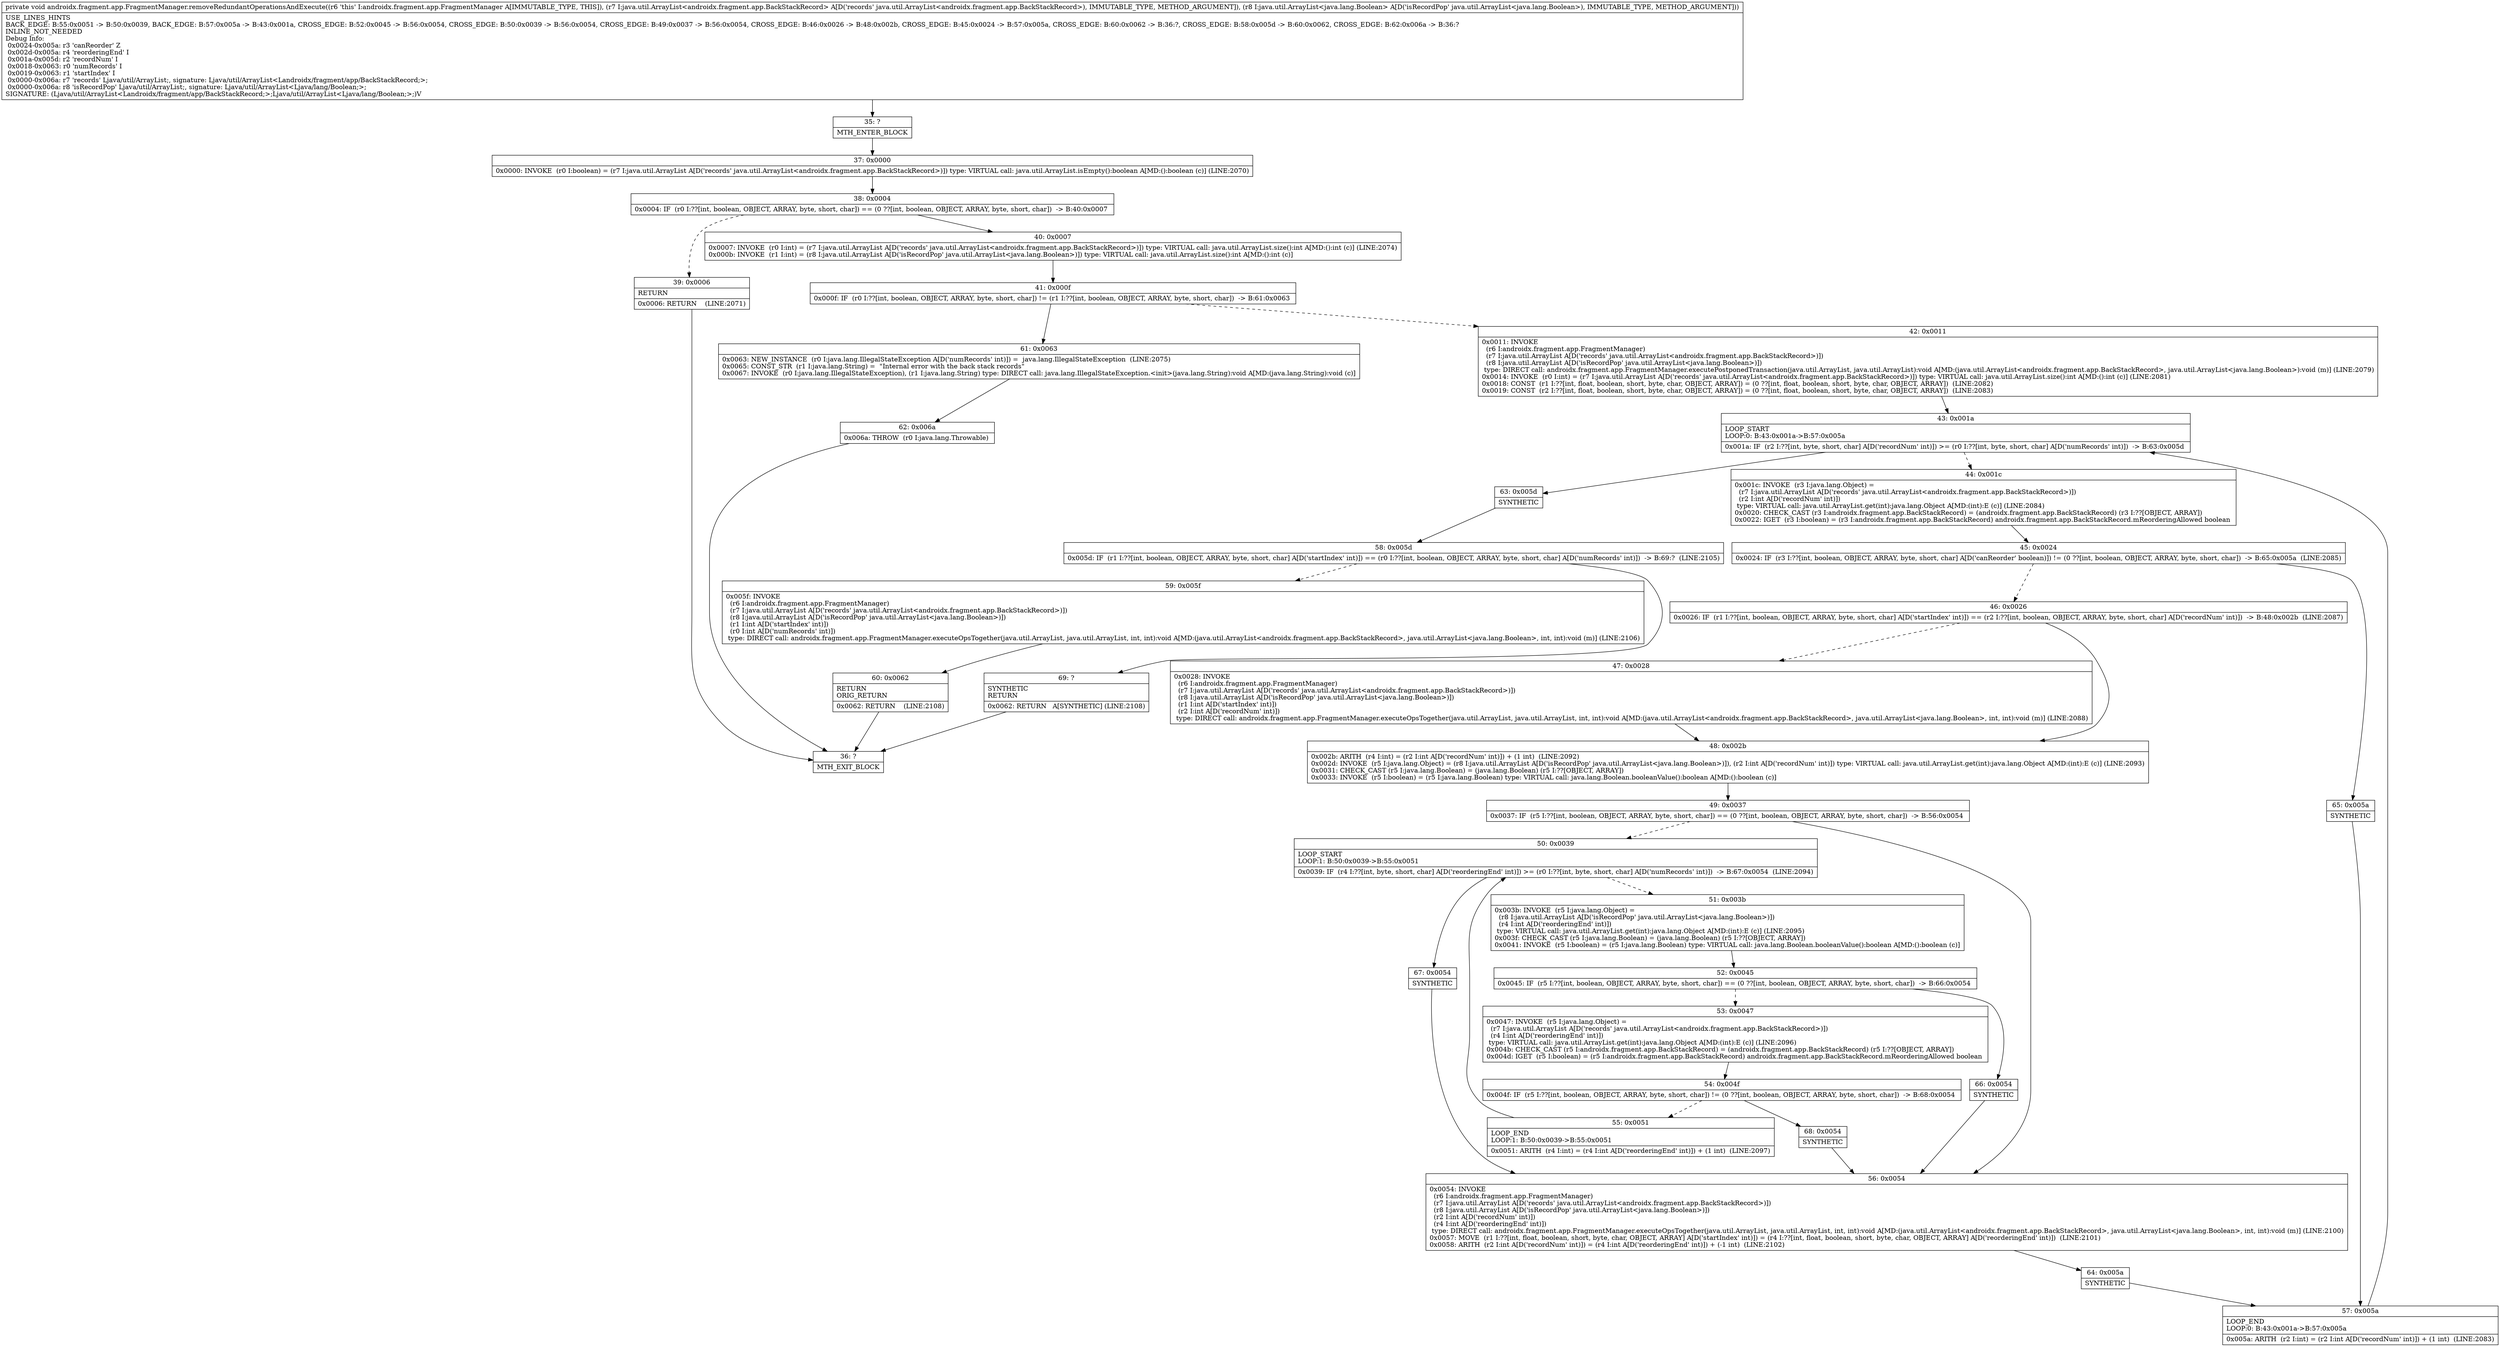 digraph "CFG forandroidx.fragment.app.FragmentManager.removeRedundantOperationsAndExecute(Ljava\/util\/ArrayList;Ljava\/util\/ArrayList;)V" {
Node_35 [shape=record,label="{35\:\ ?|MTH_ENTER_BLOCK\l}"];
Node_37 [shape=record,label="{37\:\ 0x0000|0x0000: INVOKE  (r0 I:boolean) = (r7 I:java.util.ArrayList A[D('records' java.util.ArrayList\<androidx.fragment.app.BackStackRecord\>)]) type: VIRTUAL call: java.util.ArrayList.isEmpty():boolean A[MD:():boolean (c)] (LINE:2070)\l}"];
Node_38 [shape=record,label="{38\:\ 0x0004|0x0004: IF  (r0 I:??[int, boolean, OBJECT, ARRAY, byte, short, char]) == (0 ??[int, boolean, OBJECT, ARRAY, byte, short, char])  \-\> B:40:0x0007 \l}"];
Node_39 [shape=record,label="{39\:\ 0x0006|RETURN\l|0x0006: RETURN    (LINE:2071)\l}"];
Node_36 [shape=record,label="{36\:\ ?|MTH_EXIT_BLOCK\l}"];
Node_40 [shape=record,label="{40\:\ 0x0007|0x0007: INVOKE  (r0 I:int) = (r7 I:java.util.ArrayList A[D('records' java.util.ArrayList\<androidx.fragment.app.BackStackRecord\>)]) type: VIRTUAL call: java.util.ArrayList.size():int A[MD:():int (c)] (LINE:2074)\l0x000b: INVOKE  (r1 I:int) = (r8 I:java.util.ArrayList A[D('isRecordPop' java.util.ArrayList\<java.lang.Boolean\>)]) type: VIRTUAL call: java.util.ArrayList.size():int A[MD:():int (c)]\l}"];
Node_41 [shape=record,label="{41\:\ 0x000f|0x000f: IF  (r0 I:??[int, boolean, OBJECT, ARRAY, byte, short, char]) != (r1 I:??[int, boolean, OBJECT, ARRAY, byte, short, char])  \-\> B:61:0x0063 \l}"];
Node_42 [shape=record,label="{42\:\ 0x0011|0x0011: INVOKE  \l  (r6 I:androidx.fragment.app.FragmentManager)\l  (r7 I:java.util.ArrayList A[D('records' java.util.ArrayList\<androidx.fragment.app.BackStackRecord\>)])\l  (r8 I:java.util.ArrayList A[D('isRecordPop' java.util.ArrayList\<java.lang.Boolean\>)])\l type: DIRECT call: androidx.fragment.app.FragmentManager.executePostponedTransaction(java.util.ArrayList, java.util.ArrayList):void A[MD:(java.util.ArrayList\<androidx.fragment.app.BackStackRecord\>, java.util.ArrayList\<java.lang.Boolean\>):void (m)] (LINE:2079)\l0x0014: INVOKE  (r0 I:int) = (r7 I:java.util.ArrayList A[D('records' java.util.ArrayList\<androidx.fragment.app.BackStackRecord\>)]) type: VIRTUAL call: java.util.ArrayList.size():int A[MD:():int (c)] (LINE:2081)\l0x0018: CONST  (r1 I:??[int, float, boolean, short, byte, char, OBJECT, ARRAY]) = (0 ??[int, float, boolean, short, byte, char, OBJECT, ARRAY])  (LINE:2082)\l0x0019: CONST  (r2 I:??[int, float, boolean, short, byte, char, OBJECT, ARRAY]) = (0 ??[int, float, boolean, short, byte, char, OBJECT, ARRAY])  (LINE:2083)\l}"];
Node_43 [shape=record,label="{43\:\ 0x001a|LOOP_START\lLOOP:0: B:43:0x001a\-\>B:57:0x005a\l|0x001a: IF  (r2 I:??[int, byte, short, char] A[D('recordNum' int)]) \>= (r0 I:??[int, byte, short, char] A[D('numRecords' int)])  \-\> B:63:0x005d \l}"];
Node_44 [shape=record,label="{44\:\ 0x001c|0x001c: INVOKE  (r3 I:java.lang.Object) = \l  (r7 I:java.util.ArrayList A[D('records' java.util.ArrayList\<androidx.fragment.app.BackStackRecord\>)])\l  (r2 I:int A[D('recordNum' int)])\l type: VIRTUAL call: java.util.ArrayList.get(int):java.lang.Object A[MD:(int):E (c)] (LINE:2084)\l0x0020: CHECK_CAST (r3 I:androidx.fragment.app.BackStackRecord) = (androidx.fragment.app.BackStackRecord) (r3 I:??[OBJECT, ARRAY]) \l0x0022: IGET  (r3 I:boolean) = (r3 I:androidx.fragment.app.BackStackRecord) androidx.fragment.app.BackStackRecord.mReorderingAllowed boolean \l}"];
Node_45 [shape=record,label="{45\:\ 0x0024|0x0024: IF  (r3 I:??[int, boolean, OBJECT, ARRAY, byte, short, char] A[D('canReorder' boolean)]) != (0 ??[int, boolean, OBJECT, ARRAY, byte, short, char])  \-\> B:65:0x005a  (LINE:2085)\l}"];
Node_46 [shape=record,label="{46\:\ 0x0026|0x0026: IF  (r1 I:??[int, boolean, OBJECT, ARRAY, byte, short, char] A[D('startIndex' int)]) == (r2 I:??[int, boolean, OBJECT, ARRAY, byte, short, char] A[D('recordNum' int)])  \-\> B:48:0x002b  (LINE:2087)\l}"];
Node_47 [shape=record,label="{47\:\ 0x0028|0x0028: INVOKE  \l  (r6 I:androidx.fragment.app.FragmentManager)\l  (r7 I:java.util.ArrayList A[D('records' java.util.ArrayList\<androidx.fragment.app.BackStackRecord\>)])\l  (r8 I:java.util.ArrayList A[D('isRecordPop' java.util.ArrayList\<java.lang.Boolean\>)])\l  (r1 I:int A[D('startIndex' int)])\l  (r2 I:int A[D('recordNum' int)])\l type: DIRECT call: androidx.fragment.app.FragmentManager.executeOpsTogether(java.util.ArrayList, java.util.ArrayList, int, int):void A[MD:(java.util.ArrayList\<androidx.fragment.app.BackStackRecord\>, java.util.ArrayList\<java.lang.Boolean\>, int, int):void (m)] (LINE:2088)\l}"];
Node_48 [shape=record,label="{48\:\ 0x002b|0x002b: ARITH  (r4 I:int) = (r2 I:int A[D('recordNum' int)]) + (1 int)  (LINE:2092)\l0x002d: INVOKE  (r5 I:java.lang.Object) = (r8 I:java.util.ArrayList A[D('isRecordPop' java.util.ArrayList\<java.lang.Boolean\>)]), (r2 I:int A[D('recordNum' int)]) type: VIRTUAL call: java.util.ArrayList.get(int):java.lang.Object A[MD:(int):E (c)] (LINE:2093)\l0x0031: CHECK_CAST (r5 I:java.lang.Boolean) = (java.lang.Boolean) (r5 I:??[OBJECT, ARRAY]) \l0x0033: INVOKE  (r5 I:boolean) = (r5 I:java.lang.Boolean) type: VIRTUAL call: java.lang.Boolean.booleanValue():boolean A[MD:():boolean (c)]\l}"];
Node_49 [shape=record,label="{49\:\ 0x0037|0x0037: IF  (r5 I:??[int, boolean, OBJECT, ARRAY, byte, short, char]) == (0 ??[int, boolean, OBJECT, ARRAY, byte, short, char])  \-\> B:56:0x0054 \l}"];
Node_50 [shape=record,label="{50\:\ 0x0039|LOOP_START\lLOOP:1: B:50:0x0039\-\>B:55:0x0051\l|0x0039: IF  (r4 I:??[int, byte, short, char] A[D('reorderingEnd' int)]) \>= (r0 I:??[int, byte, short, char] A[D('numRecords' int)])  \-\> B:67:0x0054  (LINE:2094)\l}"];
Node_51 [shape=record,label="{51\:\ 0x003b|0x003b: INVOKE  (r5 I:java.lang.Object) = \l  (r8 I:java.util.ArrayList A[D('isRecordPop' java.util.ArrayList\<java.lang.Boolean\>)])\l  (r4 I:int A[D('reorderingEnd' int)])\l type: VIRTUAL call: java.util.ArrayList.get(int):java.lang.Object A[MD:(int):E (c)] (LINE:2095)\l0x003f: CHECK_CAST (r5 I:java.lang.Boolean) = (java.lang.Boolean) (r5 I:??[OBJECT, ARRAY]) \l0x0041: INVOKE  (r5 I:boolean) = (r5 I:java.lang.Boolean) type: VIRTUAL call: java.lang.Boolean.booleanValue():boolean A[MD:():boolean (c)]\l}"];
Node_52 [shape=record,label="{52\:\ 0x0045|0x0045: IF  (r5 I:??[int, boolean, OBJECT, ARRAY, byte, short, char]) == (0 ??[int, boolean, OBJECT, ARRAY, byte, short, char])  \-\> B:66:0x0054 \l}"];
Node_53 [shape=record,label="{53\:\ 0x0047|0x0047: INVOKE  (r5 I:java.lang.Object) = \l  (r7 I:java.util.ArrayList A[D('records' java.util.ArrayList\<androidx.fragment.app.BackStackRecord\>)])\l  (r4 I:int A[D('reorderingEnd' int)])\l type: VIRTUAL call: java.util.ArrayList.get(int):java.lang.Object A[MD:(int):E (c)] (LINE:2096)\l0x004b: CHECK_CAST (r5 I:androidx.fragment.app.BackStackRecord) = (androidx.fragment.app.BackStackRecord) (r5 I:??[OBJECT, ARRAY]) \l0x004d: IGET  (r5 I:boolean) = (r5 I:androidx.fragment.app.BackStackRecord) androidx.fragment.app.BackStackRecord.mReorderingAllowed boolean \l}"];
Node_54 [shape=record,label="{54\:\ 0x004f|0x004f: IF  (r5 I:??[int, boolean, OBJECT, ARRAY, byte, short, char]) != (0 ??[int, boolean, OBJECT, ARRAY, byte, short, char])  \-\> B:68:0x0054 \l}"];
Node_55 [shape=record,label="{55\:\ 0x0051|LOOP_END\lLOOP:1: B:50:0x0039\-\>B:55:0x0051\l|0x0051: ARITH  (r4 I:int) = (r4 I:int A[D('reorderingEnd' int)]) + (1 int)  (LINE:2097)\l}"];
Node_68 [shape=record,label="{68\:\ 0x0054|SYNTHETIC\l}"];
Node_66 [shape=record,label="{66\:\ 0x0054|SYNTHETIC\l}"];
Node_67 [shape=record,label="{67\:\ 0x0054|SYNTHETIC\l}"];
Node_56 [shape=record,label="{56\:\ 0x0054|0x0054: INVOKE  \l  (r6 I:androidx.fragment.app.FragmentManager)\l  (r7 I:java.util.ArrayList A[D('records' java.util.ArrayList\<androidx.fragment.app.BackStackRecord\>)])\l  (r8 I:java.util.ArrayList A[D('isRecordPop' java.util.ArrayList\<java.lang.Boolean\>)])\l  (r2 I:int A[D('recordNum' int)])\l  (r4 I:int A[D('reorderingEnd' int)])\l type: DIRECT call: androidx.fragment.app.FragmentManager.executeOpsTogether(java.util.ArrayList, java.util.ArrayList, int, int):void A[MD:(java.util.ArrayList\<androidx.fragment.app.BackStackRecord\>, java.util.ArrayList\<java.lang.Boolean\>, int, int):void (m)] (LINE:2100)\l0x0057: MOVE  (r1 I:??[int, float, boolean, short, byte, char, OBJECT, ARRAY] A[D('startIndex' int)]) = (r4 I:??[int, float, boolean, short, byte, char, OBJECT, ARRAY] A[D('reorderingEnd' int)])  (LINE:2101)\l0x0058: ARITH  (r2 I:int A[D('recordNum' int)]) = (r4 I:int A[D('reorderingEnd' int)]) + (\-1 int)  (LINE:2102)\l}"];
Node_64 [shape=record,label="{64\:\ 0x005a|SYNTHETIC\l}"];
Node_57 [shape=record,label="{57\:\ 0x005a|LOOP_END\lLOOP:0: B:43:0x001a\-\>B:57:0x005a\l|0x005a: ARITH  (r2 I:int) = (r2 I:int A[D('recordNum' int)]) + (1 int)  (LINE:2083)\l}"];
Node_65 [shape=record,label="{65\:\ 0x005a|SYNTHETIC\l}"];
Node_63 [shape=record,label="{63\:\ 0x005d|SYNTHETIC\l}"];
Node_58 [shape=record,label="{58\:\ 0x005d|0x005d: IF  (r1 I:??[int, boolean, OBJECT, ARRAY, byte, short, char] A[D('startIndex' int)]) == (r0 I:??[int, boolean, OBJECT, ARRAY, byte, short, char] A[D('numRecords' int)])  \-\> B:69:?  (LINE:2105)\l}"];
Node_59 [shape=record,label="{59\:\ 0x005f|0x005f: INVOKE  \l  (r6 I:androidx.fragment.app.FragmentManager)\l  (r7 I:java.util.ArrayList A[D('records' java.util.ArrayList\<androidx.fragment.app.BackStackRecord\>)])\l  (r8 I:java.util.ArrayList A[D('isRecordPop' java.util.ArrayList\<java.lang.Boolean\>)])\l  (r1 I:int A[D('startIndex' int)])\l  (r0 I:int A[D('numRecords' int)])\l type: DIRECT call: androidx.fragment.app.FragmentManager.executeOpsTogether(java.util.ArrayList, java.util.ArrayList, int, int):void A[MD:(java.util.ArrayList\<androidx.fragment.app.BackStackRecord\>, java.util.ArrayList\<java.lang.Boolean\>, int, int):void (m)] (LINE:2106)\l}"];
Node_60 [shape=record,label="{60\:\ 0x0062|RETURN\lORIG_RETURN\l|0x0062: RETURN    (LINE:2108)\l}"];
Node_69 [shape=record,label="{69\:\ ?|SYNTHETIC\lRETURN\l|0x0062: RETURN   A[SYNTHETIC] (LINE:2108)\l}"];
Node_61 [shape=record,label="{61\:\ 0x0063|0x0063: NEW_INSTANCE  (r0 I:java.lang.IllegalStateException A[D('numRecords' int)]) =  java.lang.IllegalStateException  (LINE:2075)\l0x0065: CONST_STR  (r1 I:java.lang.String) =  \"Internal error with the back stack records\" \l0x0067: INVOKE  (r0 I:java.lang.IllegalStateException), (r1 I:java.lang.String) type: DIRECT call: java.lang.IllegalStateException.\<init\>(java.lang.String):void A[MD:(java.lang.String):void (c)]\l}"];
Node_62 [shape=record,label="{62\:\ 0x006a|0x006a: THROW  (r0 I:java.lang.Throwable) \l}"];
MethodNode[shape=record,label="{private void androidx.fragment.app.FragmentManager.removeRedundantOperationsAndExecute((r6 'this' I:androidx.fragment.app.FragmentManager A[IMMUTABLE_TYPE, THIS]), (r7 I:java.util.ArrayList\<androidx.fragment.app.BackStackRecord\> A[D('records' java.util.ArrayList\<androidx.fragment.app.BackStackRecord\>), IMMUTABLE_TYPE, METHOD_ARGUMENT]), (r8 I:java.util.ArrayList\<java.lang.Boolean\> A[D('isRecordPop' java.util.ArrayList\<java.lang.Boolean\>), IMMUTABLE_TYPE, METHOD_ARGUMENT]))  | USE_LINES_HINTS\lBACK_EDGE: B:55:0x0051 \-\> B:50:0x0039, BACK_EDGE: B:57:0x005a \-\> B:43:0x001a, CROSS_EDGE: B:52:0x0045 \-\> B:56:0x0054, CROSS_EDGE: B:50:0x0039 \-\> B:56:0x0054, CROSS_EDGE: B:49:0x0037 \-\> B:56:0x0054, CROSS_EDGE: B:46:0x0026 \-\> B:48:0x002b, CROSS_EDGE: B:45:0x0024 \-\> B:57:0x005a, CROSS_EDGE: B:60:0x0062 \-\> B:36:?, CROSS_EDGE: B:58:0x005d \-\> B:60:0x0062, CROSS_EDGE: B:62:0x006a \-\> B:36:?\lINLINE_NOT_NEEDED\lDebug Info:\l  0x0024\-0x005a: r3 'canReorder' Z\l  0x002d\-0x005a: r4 'reorderingEnd' I\l  0x001a\-0x005d: r2 'recordNum' I\l  0x0018\-0x0063: r0 'numRecords' I\l  0x0019\-0x0063: r1 'startIndex' I\l  0x0000\-0x006a: r7 'records' Ljava\/util\/ArrayList;, signature: Ljava\/util\/ArrayList\<Landroidx\/fragment\/app\/BackStackRecord;\>;\l  0x0000\-0x006a: r8 'isRecordPop' Ljava\/util\/ArrayList;, signature: Ljava\/util\/ArrayList\<Ljava\/lang\/Boolean;\>;\lSIGNATURE: (Ljava\/util\/ArrayList\<Landroidx\/fragment\/app\/BackStackRecord;\>;Ljava\/util\/ArrayList\<Ljava\/lang\/Boolean;\>;)V\l}"];
MethodNode -> Node_35;Node_35 -> Node_37;
Node_37 -> Node_38;
Node_38 -> Node_39[style=dashed];
Node_38 -> Node_40;
Node_39 -> Node_36;
Node_40 -> Node_41;
Node_41 -> Node_42[style=dashed];
Node_41 -> Node_61;
Node_42 -> Node_43;
Node_43 -> Node_44[style=dashed];
Node_43 -> Node_63;
Node_44 -> Node_45;
Node_45 -> Node_46[style=dashed];
Node_45 -> Node_65;
Node_46 -> Node_47[style=dashed];
Node_46 -> Node_48;
Node_47 -> Node_48;
Node_48 -> Node_49;
Node_49 -> Node_50[style=dashed];
Node_49 -> Node_56;
Node_50 -> Node_51[style=dashed];
Node_50 -> Node_67;
Node_51 -> Node_52;
Node_52 -> Node_53[style=dashed];
Node_52 -> Node_66;
Node_53 -> Node_54;
Node_54 -> Node_55[style=dashed];
Node_54 -> Node_68;
Node_55 -> Node_50;
Node_68 -> Node_56;
Node_66 -> Node_56;
Node_67 -> Node_56;
Node_56 -> Node_64;
Node_64 -> Node_57;
Node_57 -> Node_43;
Node_65 -> Node_57;
Node_63 -> Node_58;
Node_58 -> Node_59[style=dashed];
Node_58 -> Node_69;
Node_59 -> Node_60;
Node_60 -> Node_36;
Node_69 -> Node_36;
Node_61 -> Node_62;
Node_62 -> Node_36;
}

